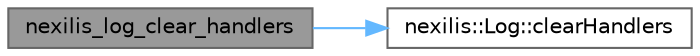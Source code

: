 digraph "nexilis_log_clear_handlers"
{
 // LATEX_PDF_SIZE
  bgcolor="transparent";
  edge [fontname=Helvetica,fontsize=10,labelfontname=Helvetica,labelfontsize=10];
  node [fontname=Helvetica,fontsize=10,shape=box,height=0.2,width=0.4];
  rankdir="LR";
  Node1 [id="Node000001",label="nexilis_log_clear_handlers",height=0.2,width=0.4,color="gray40", fillcolor="grey60", style="filled", fontcolor="black",tooltip=" "];
  Node1 -> Node2 [id="edge1_Node000001_Node000002",color="steelblue1",style="solid",tooltip=" "];
  Node2 [id="Node000002",label="nexilis::Log::clearHandlers",height=0.2,width=0.4,color="grey40", fillcolor="white", style="filled",URL="$dc/dbc/classnexilis_1_1Log.html#a634f066882682331b5000482d94f78c9",tooltip="Remove all handlers."];
}

